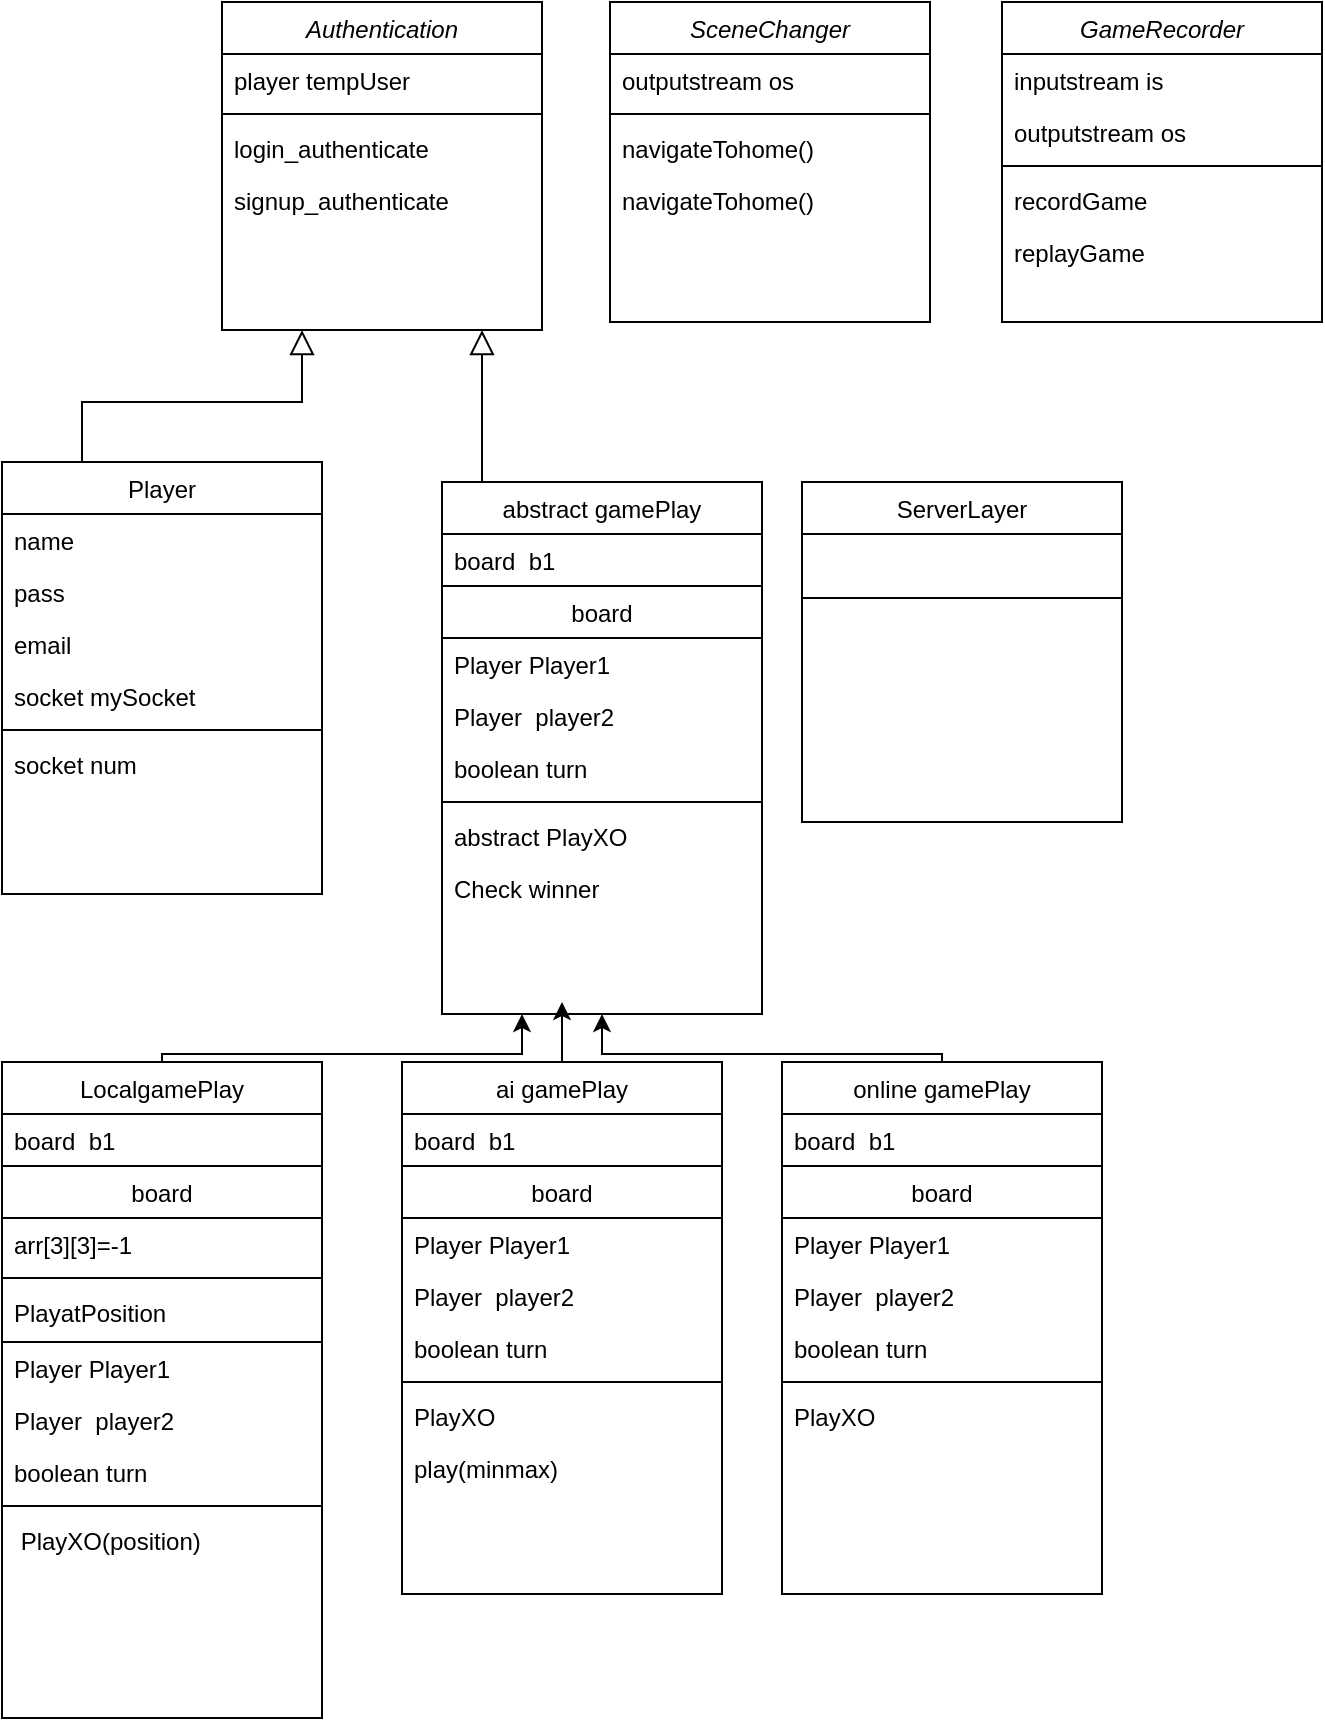 <mxfile version="24.7.17">
  <diagram id="C5RBs43oDa-KdzZeNtuy" name="Page-1">
    <mxGraphModel dx="724" dy="434" grid="1" gridSize="10" guides="1" tooltips="1" connect="1" arrows="1" fold="1" page="1" pageScale="1" pageWidth="827" pageHeight="1169" math="0" shadow="0">
      <root>
        <mxCell id="WIyWlLk6GJQsqaUBKTNV-0" />
        <mxCell id="WIyWlLk6GJQsqaUBKTNV-1" parent="WIyWlLk6GJQsqaUBKTNV-0" />
        <mxCell id="zkfFHV4jXpPFQw0GAbJ--0" value="Authentication" style="swimlane;fontStyle=2;align=center;verticalAlign=top;childLayout=stackLayout;horizontal=1;startSize=26;horizontalStack=0;resizeParent=1;resizeLast=0;collapsible=1;marginBottom=0;rounded=0;shadow=0;strokeWidth=1;" parent="WIyWlLk6GJQsqaUBKTNV-1" vertex="1">
          <mxGeometry x="220" y="120" width="160" height="164" as="geometry">
            <mxRectangle x="230" y="140" width="160" height="26" as="alternateBounds" />
          </mxGeometry>
        </mxCell>
        <mxCell id="zkfFHV4jXpPFQw0GAbJ--1" value="player tempUser" style="text;align=left;verticalAlign=top;spacingLeft=4;spacingRight=4;overflow=hidden;rotatable=0;points=[[0,0.5],[1,0.5]];portConstraint=eastwest;" parent="zkfFHV4jXpPFQw0GAbJ--0" vertex="1">
          <mxGeometry y="26" width="160" height="26" as="geometry" />
        </mxCell>
        <mxCell id="zkfFHV4jXpPFQw0GAbJ--4" value="" style="line;html=1;strokeWidth=1;align=left;verticalAlign=middle;spacingTop=-1;spacingLeft=3;spacingRight=3;rotatable=0;labelPosition=right;points=[];portConstraint=eastwest;" parent="zkfFHV4jXpPFQw0GAbJ--0" vertex="1">
          <mxGeometry y="52" width="160" height="8" as="geometry" />
        </mxCell>
        <mxCell id="zkfFHV4jXpPFQw0GAbJ--5" value="login_authenticate" style="text;align=left;verticalAlign=top;spacingLeft=4;spacingRight=4;overflow=hidden;rotatable=0;points=[[0,0.5],[1,0.5]];portConstraint=eastwest;" parent="zkfFHV4jXpPFQw0GAbJ--0" vertex="1">
          <mxGeometry y="60" width="160" height="26" as="geometry" />
        </mxCell>
        <mxCell id="Sj-zGvEGJj2Ug5bCV1V_-0" value="signup_authenticate" style="text;align=left;verticalAlign=top;spacingLeft=4;spacingRight=4;overflow=hidden;rotatable=0;points=[[0,0.5],[1,0.5]];portConstraint=eastwest;" vertex="1" parent="zkfFHV4jXpPFQw0GAbJ--0">
          <mxGeometry y="86" width="160" height="26" as="geometry" />
        </mxCell>
        <mxCell id="zkfFHV4jXpPFQw0GAbJ--6" value="Player" style="swimlane;fontStyle=0;align=center;verticalAlign=top;childLayout=stackLayout;horizontal=1;startSize=26;horizontalStack=0;resizeParent=1;resizeLast=0;collapsible=1;marginBottom=0;rounded=0;shadow=0;strokeWidth=1;" parent="WIyWlLk6GJQsqaUBKTNV-1" vertex="1">
          <mxGeometry x="110" y="350" width="160" height="216" as="geometry">
            <mxRectangle x="130" y="380" width="160" height="26" as="alternateBounds" />
          </mxGeometry>
        </mxCell>
        <mxCell id="zkfFHV4jXpPFQw0GAbJ--7" value="name" style="text;align=left;verticalAlign=top;spacingLeft=4;spacingRight=4;overflow=hidden;rotatable=0;points=[[0,0.5],[1,0.5]];portConstraint=eastwest;" parent="zkfFHV4jXpPFQw0GAbJ--6" vertex="1">
          <mxGeometry y="26" width="160" height="26" as="geometry" />
        </mxCell>
        <mxCell id="Sj-zGvEGJj2Ug5bCV1V_-2" value="pass&#xa;" style="text;align=left;verticalAlign=top;spacingLeft=4;spacingRight=4;overflow=hidden;rotatable=0;points=[[0,0.5],[1,0.5]];portConstraint=eastwest;rounded=0;shadow=0;html=0;" vertex="1" parent="zkfFHV4jXpPFQw0GAbJ--6">
          <mxGeometry y="52" width="160" height="26" as="geometry" />
        </mxCell>
        <mxCell id="Sj-zGvEGJj2Ug5bCV1V_-3" value="email" style="text;align=left;verticalAlign=top;spacingLeft=4;spacingRight=4;overflow=hidden;rotatable=0;points=[[0,0.5],[1,0.5]];portConstraint=eastwest;rounded=0;shadow=0;html=0;" vertex="1" parent="zkfFHV4jXpPFQw0GAbJ--6">
          <mxGeometry y="78" width="160" height="26" as="geometry" />
        </mxCell>
        <mxCell id="zkfFHV4jXpPFQw0GAbJ--8" value="socket mySocket" style="text;align=left;verticalAlign=top;spacingLeft=4;spacingRight=4;overflow=hidden;rotatable=0;points=[[0,0.5],[1,0.5]];portConstraint=eastwest;rounded=0;shadow=0;html=0;" parent="zkfFHV4jXpPFQw0GAbJ--6" vertex="1">
          <mxGeometry y="104" width="160" height="26" as="geometry" />
        </mxCell>
        <mxCell id="zkfFHV4jXpPFQw0GAbJ--9" value="" style="line;html=1;strokeWidth=1;align=left;verticalAlign=middle;spacingTop=-1;spacingLeft=3;spacingRight=3;rotatable=0;labelPosition=right;points=[];portConstraint=eastwest;" parent="zkfFHV4jXpPFQw0GAbJ--6" vertex="1">
          <mxGeometry y="130" width="160" height="8" as="geometry" />
        </mxCell>
        <mxCell id="Sj-zGvEGJj2Ug5bCV1V_-84" value="socket num" style="text;align=left;verticalAlign=top;spacingLeft=4;spacingRight=4;overflow=hidden;rotatable=0;points=[[0,0.5],[1,0.5]];portConstraint=eastwest;rounded=0;shadow=0;html=0;" vertex="1" parent="zkfFHV4jXpPFQw0GAbJ--6">
          <mxGeometry y="138" width="160" height="26" as="geometry" />
        </mxCell>
        <mxCell id="zkfFHV4jXpPFQw0GAbJ--12" value="" style="endArrow=block;endSize=10;endFill=0;shadow=0;strokeWidth=1;rounded=0;curved=0;edgeStyle=elbowEdgeStyle;elbow=vertical;" parent="WIyWlLk6GJQsqaUBKTNV-1" edge="1">
          <mxGeometry width="160" relative="1" as="geometry">
            <mxPoint x="150" y="350" as="sourcePoint" />
            <mxPoint x="260" y="284" as="targetPoint" />
            <Array as="points">
              <mxPoint x="150" y="320" />
              <mxPoint x="250" y="320" />
            </Array>
          </mxGeometry>
        </mxCell>
        <mxCell id="zkfFHV4jXpPFQw0GAbJ--13" value="abstract gamePlay" style="swimlane;fontStyle=0;align=center;verticalAlign=top;childLayout=stackLayout;horizontal=1;startSize=26;horizontalStack=0;resizeParent=1;resizeLast=0;collapsible=1;marginBottom=0;rounded=0;shadow=0;strokeWidth=1;" parent="WIyWlLk6GJQsqaUBKTNV-1" vertex="1">
          <mxGeometry x="330" y="360" width="160" height="266" as="geometry">
            <mxRectangle x="340" y="380" width="170" height="26" as="alternateBounds" />
          </mxGeometry>
        </mxCell>
        <mxCell id="zkfFHV4jXpPFQw0GAbJ--14" value="board  b1" style="text;align=left;verticalAlign=top;spacingLeft=4;spacingRight=4;overflow=hidden;rotatable=0;points=[[0,0.5],[1,0.5]];portConstraint=eastwest;" parent="zkfFHV4jXpPFQw0GAbJ--13" vertex="1">
          <mxGeometry y="26" width="160" height="26" as="geometry" />
        </mxCell>
        <mxCell id="Sj-zGvEGJj2Ug5bCV1V_-17" value="board" style="swimlane;fontStyle=0;align=center;verticalAlign=top;childLayout=stackLayout;horizontal=1;startSize=26;horizontalStack=0;resizeParent=1;resizeLast=0;collapsible=1;marginBottom=0;rounded=0;shadow=0;strokeWidth=1;" vertex="1" collapsed="1" parent="zkfFHV4jXpPFQw0GAbJ--13">
          <mxGeometry y="52" width="160" height="26" as="geometry">
            <mxRectangle y="52" width="160" height="88" as="alternateBounds" />
          </mxGeometry>
        </mxCell>
        <mxCell id="Sj-zGvEGJj2Ug5bCV1V_-18" value="arr[3][3]" style="text;align=left;verticalAlign=top;spacingLeft=4;spacingRight=4;overflow=hidden;rotatable=0;points=[[0,0.5],[1,0.5]];portConstraint=eastwest;" vertex="1" parent="Sj-zGvEGJj2Ug5bCV1V_-17">
          <mxGeometry y="26" width="160" height="26" as="geometry" />
        </mxCell>
        <mxCell id="Sj-zGvEGJj2Ug5bCV1V_-20" value="" style="line;html=1;strokeWidth=1;align=left;verticalAlign=middle;spacingTop=-1;spacingLeft=3;spacingRight=3;rotatable=0;labelPosition=right;points=[];portConstraint=eastwest;" vertex="1" parent="Sj-zGvEGJj2Ug5bCV1V_-17">
          <mxGeometry y="52" width="160" height="8" as="geometry" />
        </mxCell>
        <mxCell id="Sj-zGvEGJj2Ug5bCV1V_-25" value="PlayatPosition" style="text;align=left;verticalAlign=top;spacingLeft=4;spacingRight=4;overflow=hidden;rotatable=0;points=[[0,0.5],[1,0.5]];portConstraint=eastwest;" vertex="1" parent="Sj-zGvEGJj2Ug5bCV1V_-17">
          <mxGeometry y="60" width="160" height="26" as="geometry" />
        </mxCell>
        <mxCell id="Sj-zGvEGJj2Ug5bCV1V_-15" value="Player Player1" style="text;align=left;verticalAlign=top;spacingLeft=4;spacingRight=4;overflow=hidden;rotatable=0;points=[[0,0.5],[1,0.5]];portConstraint=eastwest;" vertex="1" parent="zkfFHV4jXpPFQw0GAbJ--13">
          <mxGeometry y="78" width="160" height="26" as="geometry" />
        </mxCell>
        <mxCell id="Sj-zGvEGJj2Ug5bCV1V_-16" value="Player  player2" style="text;align=left;verticalAlign=top;spacingLeft=4;spacingRight=4;overflow=hidden;rotatable=0;points=[[0,0.5],[1,0.5]];portConstraint=eastwest;" vertex="1" parent="zkfFHV4jXpPFQw0GAbJ--13">
          <mxGeometry y="104" width="160" height="26" as="geometry" />
        </mxCell>
        <mxCell id="Sj-zGvEGJj2Ug5bCV1V_-24" value="boolean turn" style="text;align=left;verticalAlign=top;spacingLeft=4;spacingRight=4;overflow=hidden;rotatable=0;points=[[0,0.5],[1,0.5]];portConstraint=eastwest;" vertex="1" parent="zkfFHV4jXpPFQw0GAbJ--13">
          <mxGeometry y="130" width="160" height="26" as="geometry" />
        </mxCell>
        <mxCell id="Sj-zGvEGJj2Ug5bCV1V_-23" value="" style="line;html=1;strokeWidth=1;align=left;verticalAlign=middle;spacingTop=-1;spacingLeft=3;spacingRight=3;rotatable=0;labelPosition=right;points=[];portConstraint=eastwest;" vertex="1" parent="zkfFHV4jXpPFQw0GAbJ--13">
          <mxGeometry y="156" width="160" height="8" as="geometry" />
        </mxCell>
        <mxCell id="Sj-zGvEGJj2Ug5bCV1V_-22" value="abstract PlayXO" style="text;align=left;verticalAlign=top;spacingLeft=4;spacingRight=4;overflow=hidden;rotatable=0;points=[[0,0.5],[1,0.5]];portConstraint=eastwest;" vertex="1" parent="zkfFHV4jXpPFQw0GAbJ--13">
          <mxGeometry y="164" width="160" height="26" as="geometry" />
        </mxCell>
        <mxCell id="Sj-zGvEGJj2Ug5bCV1V_-21" value="Check winner" style="text;align=left;verticalAlign=top;spacingLeft=4;spacingRight=4;overflow=hidden;rotatable=0;points=[[0,0.5],[1,0.5]];portConstraint=eastwest;" vertex="1" parent="zkfFHV4jXpPFQw0GAbJ--13">
          <mxGeometry y="190" width="160" height="26" as="geometry" />
        </mxCell>
        <mxCell id="zkfFHV4jXpPFQw0GAbJ--16" value="" style="endArrow=block;endSize=10;endFill=0;shadow=0;strokeWidth=1;rounded=0;curved=0;edgeStyle=elbowEdgeStyle;elbow=vertical;" parent="WIyWlLk6GJQsqaUBKTNV-1" source="zkfFHV4jXpPFQw0GAbJ--13" target="zkfFHV4jXpPFQw0GAbJ--0" edge="1">
          <mxGeometry width="160" relative="1" as="geometry">
            <mxPoint x="210" y="373" as="sourcePoint" />
            <mxPoint x="310" y="271" as="targetPoint" />
            <Array as="points">
              <mxPoint x="350" y="330" />
              <mxPoint x="360" y="340" />
              <mxPoint x="340" y="320" />
            </Array>
          </mxGeometry>
        </mxCell>
        <mxCell id="Sj-zGvEGJj2Ug5bCV1V_-26" value="ServerLayer" style="swimlane;fontStyle=0;align=center;verticalAlign=top;childLayout=stackLayout;horizontal=1;startSize=26;horizontalStack=0;resizeParent=1;resizeLast=0;collapsible=1;marginBottom=0;rounded=0;shadow=0;strokeWidth=1;" vertex="1" parent="WIyWlLk6GJQsqaUBKTNV-1">
          <mxGeometry x="510" y="360" width="160" height="170" as="geometry">
            <mxRectangle x="550" y="140" width="160" height="26" as="alternateBounds" />
          </mxGeometry>
        </mxCell>
        <mxCell id="Sj-zGvEGJj2Ug5bCV1V_-31" value="" style="line;html=1;strokeWidth=1;align=left;verticalAlign=middle;spacingTop=-1;spacingLeft=3;spacingRight=3;rotatable=0;labelPosition=right;points=[];portConstraint=eastwest;" vertex="1" parent="Sj-zGvEGJj2Ug5bCV1V_-26">
          <mxGeometry y="26" width="160" height="64" as="geometry" />
        </mxCell>
        <mxCell id="Sj-zGvEGJj2Ug5bCV1V_-82" style="edgeStyle=orthogonalEdgeStyle;rounded=0;orthogonalLoop=1;jettySize=auto;html=1;exitX=0.5;exitY=0;exitDx=0;exitDy=0;" edge="1" parent="WIyWlLk6GJQsqaUBKTNV-1" source="Sj-zGvEGJj2Ug5bCV1V_-32">
          <mxGeometry relative="1" as="geometry">
            <mxPoint x="390" y="620" as="targetPoint" />
          </mxGeometry>
        </mxCell>
        <mxCell id="Sj-zGvEGJj2Ug5bCV1V_-32" value="ai gamePlay" style="swimlane;fontStyle=0;align=center;verticalAlign=top;childLayout=stackLayout;horizontal=1;startSize=26;horizontalStack=0;resizeParent=1;resizeLast=0;collapsible=1;marginBottom=0;rounded=0;shadow=0;strokeWidth=1;" vertex="1" parent="WIyWlLk6GJQsqaUBKTNV-1">
          <mxGeometry x="310" y="650" width="160" height="266" as="geometry">
            <mxRectangle x="340" y="380" width="170" height="26" as="alternateBounds" />
          </mxGeometry>
        </mxCell>
        <mxCell id="Sj-zGvEGJj2Ug5bCV1V_-33" value="board  b1" style="text;align=left;verticalAlign=top;spacingLeft=4;spacingRight=4;overflow=hidden;rotatable=0;points=[[0,0.5],[1,0.5]];portConstraint=eastwest;" vertex="1" parent="Sj-zGvEGJj2Ug5bCV1V_-32">
          <mxGeometry y="26" width="160" height="26" as="geometry" />
        </mxCell>
        <mxCell id="Sj-zGvEGJj2Ug5bCV1V_-34" value="board" style="swimlane;fontStyle=0;align=center;verticalAlign=top;childLayout=stackLayout;horizontal=1;startSize=26;horizontalStack=0;resizeParent=1;resizeLast=0;collapsible=1;marginBottom=0;rounded=0;shadow=0;strokeWidth=1;" vertex="1" collapsed="1" parent="Sj-zGvEGJj2Ug5bCV1V_-32">
          <mxGeometry y="52" width="160" height="26" as="geometry">
            <mxRectangle y="52" width="160" height="88" as="alternateBounds" />
          </mxGeometry>
        </mxCell>
        <mxCell id="Sj-zGvEGJj2Ug5bCV1V_-35" value="arr[3][3]" style="text;align=left;verticalAlign=top;spacingLeft=4;spacingRight=4;overflow=hidden;rotatable=0;points=[[0,0.5],[1,0.5]];portConstraint=eastwest;" vertex="1" parent="Sj-zGvEGJj2Ug5bCV1V_-34">
          <mxGeometry y="26" width="160" height="26" as="geometry" />
        </mxCell>
        <mxCell id="Sj-zGvEGJj2Ug5bCV1V_-36" value="" style="line;html=1;strokeWidth=1;align=left;verticalAlign=middle;spacingTop=-1;spacingLeft=3;spacingRight=3;rotatable=0;labelPosition=right;points=[];portConstraint=eastwest;" vertex="1" parent="Sj-zGvEGJj2Ug5bCV1V_-34">
          <mxGeometry y="52" width="160" height="8" as="geometry" />
        </mxCell>
        <mxCell id="Sj-zGvEGJj2Ug5bCV1V_-37" value="PlayatPosition" style="text;align=left;verticalAlign=top;spacingLeft=4;spacingRight=4;overflow=hidden;rotatable=0;points=[[0,0.5],[1,0.5]];portConstraint=eastwest;" vertex="1" parent="Sj-zGvEGJj2Ug5bCV1V_-34">
          <mxGeometry y="60" width="160" height="26" as="geometry" />
        </mxCell>
        <mxCell id="Sj-zGvEGJj2Ug5bCV1V_-38" value="Player Player1" style="text;align=left;verticalAlign=top;spacingLeft=4;spacingRight=4;overflow=hidden;rotatable=0;points=[[0,0.5],[1,0.5]];portConstraint=eastwest;" vertex="1" parent="Sj-zGvEGJj2Ug5bCV1V_-32">
          <mxGeometry y="78" width="160" height="26" as="geometry" />
        </mxCell>
        <mxCell id="Sj-zGvEGJj2Ug5bCV1V_-39" value="Player  player2" style="text;align=left;verticalAlign=top;spacingLeft=4;spacingRight=4;overflow=hidden;rotatable=0;points=[[0,0.5],[1,0.5]];portConstraint=eastwest;" vertex="1" parent="Sj-zGvEGJj2Ug5bCV1V_-32">
          <mxGeometry y="104" width="160" height="26" as="geometry" />
        </mxCell>
        <mxCell id="Sj-zGvEGJj2Ug5bCV1V_-40" value="boolean turn" style="text;align=left;verticalAlign=top;spacingLeft=4;spacingRight=4;overflow=hidden;rotatable=0;points=[[0,0.5],[1,0.5]];portConstraint=eastwest;" vertex="1" parent="Sj-zGvEGJj2Ug5bCV1V_-32">
          <mxGeometry y="130" width="160" height="26" as="geometry" />
        </mxCell>
        <mxCell id="Sj-zGvEGJj2Ug5bCV1V_-41" value="" style="line;html=1;strokeWidth=1;align=left;verticalAlign=middle;spacingTop=-1;spacingLeft=3;spacingRight=3;rotatable=0;labelPosition=right;points=[];portConstraint=eastwest;" vertex="1" parent="Sj-zGvEGJj2Ug5bCV1V_-32">
          <mxGeometry y="156" width="160" height="8" as="geometry" />
        </mxCell>
        <mxCell id="Sj-zGvEGJj2Ug5bCV1V_-42" value="PlayXO" style="text;align=left;verticalAlign=top;spacingLeft=4;spacingRight=4;overflow=hidden;rotatable=0;points=[[0,0.5],[1,0.5]];portConstraint=eastwest;" vertex="1" parent="Sj-zGvEGJj2Ug5bCV1V_-32">
          <mxGeometry y="164" width="160" height="26" as="geometry" />
        </mxCell>
        <mxCell id="Sj-zGvEGJj2Ug5bCV1V_-80" value="play(minmax)" style="text;align=left;verticalAlign=top;spacingLeft=4;spacingRight=4;overflow=hidden;rotatable=0;points=[[0,0.5],[1,0.5]];portConstraint=eastwest;" vertex="1" parent="Sj-zGvEGJj2Ug5bCV1V_-32">
          <mxGeometry y="190" width="160" height="26" as="geometry" />
        </mxCell>
        <mxCell id="Sj-zGvEGJj2Ug5bCV1V_-83" style="edgeStyle=orthogonalEdgeStyle;rounded=0;orthogonalLoop=1;jettySize=auto;html=1;exitX=0.5;exitY=0;exitDx=0;exitDy=0;entryX=0.5;entryY=1;entryDx=0;entryDy=0;" edge="1" parent="WIyWlLk6GJQsqaUBKTNV-1" source="Sj-zGvEGJj2Ug5bCV1V_-44" target="zkfFHV4jXpPFQw0GAbJ--13">
          <mxGeometry relative="1" as="geometry">
            <Array as="points">
              <mxPoint x="580" y="646" />
              <mxPoint x="410" y="646" />
            </Array>
          </mxGeometry>
        </mxCell>
        <mxCell id="Sj-zGvEGJj2Ug5bCV1V_-44" value="online gamePlay" style="swimlane;fontStyle=0;align=center;verticalAlign=top;childLayout=stackLayout;horizontal=1;startSize=26;horizontalStack=0;resizeParent=1;resizeLast=0;collapsible=1;marginBottom=0;rounded=0;shadow=0;strokeWidth=1;" vertex="1" parent="WIyWlLk6GJQsqaUBKTNV-1">
          <mxGeometry x="500" y="650" width="160" height="266" as="geometry">
            <mxRectangle x="340" y="380" width="170" height="26" as="alternateBounds" />
          </mxGeometry>
        </mxCell>
        <mxCell id="Sj-zGvEGJj2Ug5bCV1V_-45" value="board  b1" style="text;align=left;verticalAlign=top;spacingLeft=4;spacingRight=4;overflow=hidden;rotatable=0;points=[[0,0.5],[1,0.5]];portConstraint=eastwest;" vertex="1" parent="Sj-zGvEGJj2Ug5bCV1V_-44">
          <mxGeometry y="26" width="160" height="26" as="geometry" />
        </mxCell>
        <mxCell id="Sj-zGvEGJj2Ug5bCV1V_-46" value="board" style="swimlane;fontStyle=0;align=center;verticalAlign=top;childLayout=stackLayout;horizontal=1;startSize=26;horizontalStack=0;resizeParent=1;resizeLast=0;collapsible=1;marginBottom=0;rounded=0;shadow=0;strokeWidth=1;" vertex="1" collapsed="1" parent="Sj-zGvEGJj2Ug5bCV1V_-44">
          <mxGeometry y="52" width="160" height="26" as="geometry">
            <mxRectangle y="52" width="160" height="88" as="alternateBounds" />
          </mxGeometry>
        </mxCell>
        <mxCell id="Sj-zGvEGJj2Ug5bCV1V_-47" value="arr[3][3]" style="text;align=left;verticalAlign=top;spacingLeft=4;spacingRight=4;overflow=hidden;rotatable=0;points=[[0,0.5],[1,0.5]];portConstraint=eastwest;" vertex="1" parent="Sj-zGvEGJj2Ug5bCV1V_-46">
          <mxGeometry y="26" width="160" height="26" as="geometry" />
        </mxCell>
        <mxCell id="Sj-zGvEGJj2Ug5bCV1V_-48" value="" style="line;html=1;strokeWidth=1;align=left;verticalAlign=middle;spacingTop=-1;spacingLeft=3;spacingRight=3;rotatable=0;labelPosition=right;points=[];portConstraint=eastwest;" vertex="1" parent="Sj-zGvEGJj2Ug5bCV1V_-46">
          <mxGeometry y="52" width="160" height="8" as="geometry" />
        </mxCell>
        <mxCell id="Sj-zGvEGJj2Ug5bCV1V_-49" value="PlayatPosition" style="text;align=left;verticalAlign=top;spacingLeft=4;spacingRight=4;overflow=hidden;rotatable=0;points=[[0,0.5],[1,0.5]];portConstraint=eastwest;" vertex="1" parent="Sj-zGvEGJj2Ug5bCV1V_-46">
          <mxGeometry y="60" width="160" height="26" as="geometry" />
        </mxCell>
        <mxCell id="Sj-zGvEGJj2Ug5bCV1V_-50" value="Player Player1" style="text;align=left;verticalAlign=top;spacingLeft=4;spacingRight=4;overflow=hidden;rotatable=0;points=[[0,0.5],[1,0.5]];portConstraint=eastwest;" vertex="1" parent="Sj-zGvEGJj2Ug5bCV1V_-44">
          <mxGeometry y="78" width="160" height="26" as="geometry" />
        </mxCell>
        <mxCell id="Sj-zGvEGJj2Ug5bCV1V_-51" value="Player  player2" style="text;align=left;verticalAlign=top;spacingLeft=4;spacingRight=4;overflow=hidden;rotatable=0;points=[[0,0.5],[1,0.5]];portConstraint=eastwest;" vertex="1" parent="Sj-zGvEGJj2Ug5bCV1V_-44">
          <mxGeometry y="104" width="160" height="26" as="geometry" />
        </mxCell>
        <mxCell id="Sj-zGvEGJj2Ug5bCV1V_-52" value="boolean turn" style="text;align=left;verticalAlign=top;spacingLeft=4;spacingRight=4;overflow=hidden;rotatable=0;points=[[0,0.5],[1,0.5]];portConstraint=eastwest;" vertex="1" parent="Sj-zGvEGJj2Ug5bCV1V_-44">
          <mxGeometry y="130" width="160" height="26" as="geometry" />
        </mxCell>
        <mxCell id="Sj-zGvEGJj2Ug5bCV1V_-53" value="" style="line;html=1;strokeWidth=1;align=left;verticalAlign=middle;spacingTop=-1;spacingLeft=3;spacingRight=3;rotatable=0;labelPosition=right;points=[];portConstraint=eastwest;" vertex="1" parent="Sj-zGvEGJj2Ug5bCV1V_-44">
          <mxGeometry y="156" width="160" height="8" as="geometry" />
        </mxCell>
        <mxCell id="Sj-zGvEGJj2Ug5bCV1V_-54" value="PlayXO" style="text;align=left;verticalAlign=top;spacingLeft=4;spacingRight=4;overflow=hidden;rotatable=0;points=[[0,0.5],[1,0.5]];portConstraint=eastwest;" vertex="1" parent="Sj-zGvEGJj2Ug5bCV1V_-44">
          <mxGeometry y="164" width="160" height="26" as="geometry" />
        </mxCell>
        <mxCell id="Sj-zGvEGJj2Ug5bCV1V_-85" style="edgeStyle=orthogonalEdgeStyle;rounded=0;orthogonalLoop=1;jettySize=auto;html=1;exitX=0.5;exitY=0;exitDx=0;exitDy=0;entryX=0.25;entryY=1;entryDx=0;entryDy=0;" edge="1" parent="WIyWlLk6GJQsqaUBKTNV-1" source="Sj-zGvEGJj2Ug5bCV1V_-56" target="zkfFHV4jXpPFQw0GAbJ--13">
          <mxGeometry relative="1" as="geometry">
            <Array as="points">
              <mxPoint x="190" y="646" />
              <mxPoint x="370" y="646" />
            </Array>
          </mxGeometry>
        </mxCell>
        <mxCell id="Sj-zGvEGJj2Ug5bCV1V_-56" value="LocalgamePlay" style="swimlane;fontStyle=0;align=center;verticalAlign=top;childLayout=stackLayout;horizontal=1;startSize=26;horizontalStack=0;resizeParent=1;resizeLast=0;collapsible=1;marginBottom=0;rounded=0;shadow=0;strokeWidth=1;" vertex="1" parent="WIyWlLk6GJQsqaUBKTNV-1">
          <mxGeometry x="110" y="650" width="160" height="328" as="geometry">
            <mxRectangle x="340" y="380" width="170" height="26" as="alternateBounds" />
          </mxGeometry>
        </mxCell>
        <mxCell id="Sj-zGvEGJj2Ug5bCV1V_-57" value="board  b1" style="text;align=left;verticalAlign=top;spacingLeft=4;spacingRight=4;overflow=hidden;rotatable=0;points=[[0,0.5],[1,0.5]];portConstraint=eastwest;" vertex="1" parent="Sj-zGvEGJj2Ug5bCV1V_-56">
          <mxGeometry y="26" width="160" height="26" as="geometry" />
        </mxCell>
        <mxCell id="Sj-zGvEGJj2Ug5bCV1V_-58" value="board" style="swimlane;fontStyle=0;align=center;verticalAlign=top;childLayout=stackLayout;horizontal=1;startSize=26;horizontalStack=0;resizeParent=1;resizeLast=0;collapsible=1;marginBottom=0;rounded=0;shadow=0;strokeWidth=1;" vertex="1" parent="Sj-zGvEGJj2Ug5bCV1V_-56">
          <mxGeometry y="52" width="160" height="88" as="geometry">
            <mxRectangle y="52" width="160" height="26" as="alternateBounds" />
          </mxGeometry>
        </mxCell>
        <mxCell id="Sj-zGvEGJj2Ug5bCV1V_-59" value="arr[3][3]=-1" style="text;align=left;verticalAlign=top;spacingLeft=4;spacingRight=4;overflow=hidden;rotatable=0;points=[[0,0.5],[1,0.5]];portConstraint=eastwest;" vertex="1" parent="Sj-zGvEGJj2Ug5bCV1V_-58">
          <mxGeometry y="26" width="160" height="26" as="geometry" />
        </mxCell>
        <mxCell id="Sj-zGvEGJj2Ug5bCV1V_-60" value="" style="line;html=1;strokeWidth=1;align=left;verticalAlign=middle;spacingTop=-1;spacingLeft=3;spacingRight=3;rotatable=0;labelPosition=right;points=[];portConstraint=eastwest;" vertex="1" parent="Sj-zGvEGJj2Ug5bCV1V_-58">
          <mxGeometry y="52" width="160" height="8" as="geometry" />
        </mxCell>
        <mxCell id="Sj-zGvEGJj2Ug5bCV1V_-61" value="PlayatPosition" style="text;align=left;verticalAlign=top;spacingLeft=4;spacingRight=4;overflow=hidden;rotatable=0;points=[[0,0.5],[1,0.5]];portConstraint=eastwest;" vertex="1" parent="Sj-zGvEGJj2Ug5bCV1V_-58">
          <mxGeometry y="60" width="160" height="26" as="geometry" />
        </mxCell>
        <mxCell id="Sj-zGvEGJj2Ug5bCV1V_-62" value="Player Player1" style="text;align=left;verticalAlign=top;spacingLeft=4;spacingRight=4;overflow=hidden;rotatable=0;points=[[0,0.5],[1,0.5]];portConstraint=eastwest;" vertex="1" parent="Sj-zGvEGJj2Ug5bCV1V_-56">
          <mxGeometry y="140" width="160" height="26" as="geometry" />
        </mxCell>
        <mxCell id="Sj-zGvEGJj2Ug5bCV1V_-63" value="Player  player2" style="text;align=left;verticalAlign=top;spacingLeft=4;spacingRight=4;overflow=hidden;rotatable=0;points=[[0,0.5],[1,0.5]];portConstraint=eastwest;" vertex="1" parent="Sj-zGvEGJj2Ug5bCV1V_-56">
          <mxGeometry y="166" width="160" height="26" as="geometry" />
        </mxCell>
        <mxCell id="Sj-zGvEGJj2Ug5bCV1V_-64" value="boolean turn" style="text;align=left;verticalAlign=top;spacingLeft=4;spacingRight=4;overflow=hidden;rotatable=0;points=[[0,0.5],[1,0.5]];portConstraint=eastwest;" vertex="1" parent="Sj-zGvEGJj2Ug5bCV1V_-56">
          <mxGeometry y="192" width="160" height="26" as="geometry" />
        </mxCell>
        <mxCell id="Sj-zGvEGJj2Ug5bCV1V_-65" value="" style="line;html=1;strokeWidth=1;align=left;verticalAlign=middle;spacingTop=-1;spacingLeft=3;spacingRight=3;rotatable=0;labelPosition=right;points=[];portConstraint=eastwest;" vertex="1" parent="Sj-zGvEGJj2Ug5bCV1V_-56">
          <mxGeometry y="218" width="160" height="8" as="geometry" />
        </mxCell>
        <mxCell id="Sj-zGvEGJj2Ug5bCV1V_-66" value=" PlayXO(position)" style="text;align=left;verticalAlign=top;spacingLeft=4;spacingRight=4;overflow=hidden;rotatable=0;points=[[0,0.5],[1,0.5]];portConstraint=eastwest;" vertex="1" parent="Sj-zGvEGJj2Ug5bCV1V_-56">
          <mxGeometry y="226" width="160" height="26" as="geometry" />
        </mxCell>
        <mxCell id="Sj-zGvEGJj2Ug5bCV1V_-86" value="SceneChanger" style="swimlane;fontStyle=2;align=center;verticalAlign=top;childLayout=stackLayout;horizontal=1;startSize=26;horizontalStack=0;resizeParent=1;resizeLast=0;collapsible=1;marginBottom=0;rounded=0;shadow=0;strokeWidth=1;" vertex="1" parent="WIyWlLk6GJQsqaUBKTNV-1">
          <mxGeometry x="414" y="120" width="160" height="160" as="geometry">
            <mxRectangle x="230" y="140" width="160" height="26" as="alternateBounds" />
          </mxGeometry>
        </mxCell>
        <mxCell id="Sj-zGvEGJj2Ug5bCV1V_-107" value="outputstream os" style="text;align=left;verticalAlign=top;spacingLeft=4;spacingRight=4;overflow=hidden;rotatable=0;points=[[0,0.5],[1,0.5]];portConstraint=eastwest;" vertex="1" parent="Sj-zGvEGJj2Ug5bCV1V_-86">
          <mxGeometry y="26" width="160" height="26" as="geometry" />
        </mxCell>
        <mxCell id="Sj-zGvEGJj2Ug5bCV1V_-108" value="" style="line;html=1;strokeWidth=1;align=left;verticalAlign=middle;spacingTop=-1;spacingLeft=3;spacingRight=3;rotatable=0;labelPosition=right;points=[];portConstraint=eastwest;" vertex="1" parent="Sj-zGvEGJj2Ug5bCV1V_-86">
          <mxGeometry y="52" width="160" height="8" as="geometry" />
        </mxCell>
        <mxCell id="Sj-zGvEGJj2Ug5bCV1V_-92" value="navigateTohome()" style="text;align=left;verticalAlign=top;spacingLeft=4;spacingRight=4;overflow=hidden;rotatable=0;points=[[0,0.5],[1,0.5]];portConstraint=eastwest;" vertex="1" parent="Sj-zGvEGJj2Ug5bCV1V_-86">
          <mxGeometry y="60" width="160" height="26" as="geometry" />
        </mxCell>
        <mxCell id="Sj-zGvEGJj2Ug5bCV1V_-91" value="navigateTohome()" style="text;align=left;verticalAlign=top;spacingLeft=4;spacingRight=4;overflow=hidden;rotatable=0;points=[[0,0.5],[1,0.5]];portConstraint=eastwest;" vertex="1" parent="Sj-zGvEGJj2Ug5bCV1V_-86">
          <mxGeometry y="86" width="160" height="26" as="geometry" />
        </mxCell>
        <mxCell id="Sj-zGvEGJj2Ug5bCV1V_-97" value="GameRecorder" style="swimlane;fontStyle=2;align=center;verticalAlign=top;childLayout=stackLayout;horizontal=1;startSize=26;horizontalStack=0;resizeParent=1;resizeLast=0;collapsible=1;marginBottom=0;rounded=0;shadow=0;strokeWidth=1;" vertex="1" parent="WIyWlLk6GJQsqaUBKTNV-1">
          <mxGeometry x="610" y="120" width="160" height="160" as="geometry">
            <mxRectangle x="230" y="140" width="160" height="26" as="alternateBounds" />
          </mxGeometry>
        </mxCell>
        <mxCell id="Sj-zGvEGJj2Ug5bCV1V_-102" value="inputstream is" style="text;align=left;verticalAlign=top;spacingLeft=4;spacingRight=4;overflow=hidden;rotatable=0;points=[[0,0.5],[1,0.5]];portConstraint=eastwest;" vertex="1" parent="Sj-zGvEGJj2Ug5bCV1V_-97">
          <mxGeometry y="26" width="160" height="26" as="geometry" />
        </mxCell>
        <mxCell id="Sj-zGvEGJj2Ug5bCV1V_-103" value="outputstream os" style="text;align=left;verticalAlign=top;spacingLeft=4;spacingRight=4;overflow=hidden;rotatable=0;points=[[0,0.5],[1,0.5]];portConstraint=eastwest;" vertex="1" parent="Sj-zGvEGJj2Ug5bCV1V_-97">
          <mxGeometry y="52" width="160" height="26" as="geometry" />
        </mxCell>
        <mxCell id="Sj-zGvEGJj2Ug5bCV1V_-105" value="" style="line;html=1;strokeWidth=1;align=left;verticalAlign=middle;spacingTop=-1;spacingLeft=3;spacingRight=3;rotatable=0;labelPosition=right;points=[];portConstraint=eastwest;" vertex="1" parent="Sj-zGvEGJj2Ug5bCV1V_-97">
          <mxGeometry y="78" width="160" height="8" as="geometry" />
        </mxCell>
        <mxCell id="Sj-zGvEGJj2Ug5bCV1V_-104" value="recordGame" style="text;align=left;verticalAlign=top;spacingLeft=4;spacingRight=4;overflow=hidden;rotatable=0;points=[[0,0.5],[1,0.5]];portConstraint=eastwest;" vertex="1" parent="Sj-zGvEGJj2Ug5bCV1V_-97">
          <mxGeometry y="86" width="160" height="26" as="geometry" />
        </mxCell>
        <mxCell id="Sj-zGvEGJj2Ug5bCV1V_-100" value="replayGame" style="text;align=left;verticalAlign=top;spacingLeft=4;spacingRight=4;overflow=hidden;rotatable=0;points=[[0,0.5],[1,0.5]];portConstraint=eastwest;" vertex="1" parent="Sj-zGvEGJj2Ug5bCV1V_-97">
          <mxGeometry y="112" width="160" height="26" as="geometry" />
        </mxCell>
      </root>
    </mxGraphModel>
  </diagram>
</mxfile>
